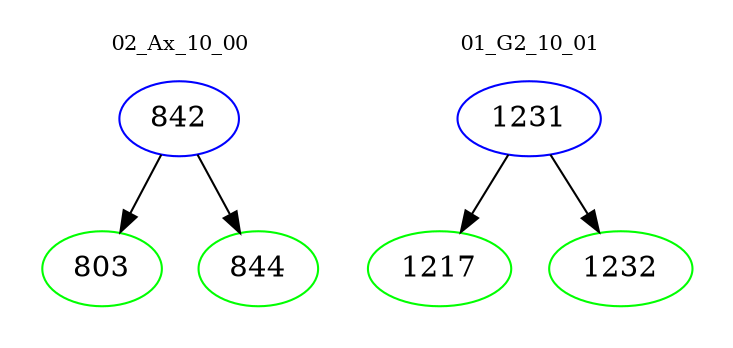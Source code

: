digraph{
subgraph cluster_0 {
color = white
label = "02_Ax_10_00";
fontsize=10;
T0_842 [label="842", color="blue"]
T0_842 -> T0_803 [color="black"]
T0_803 [label="803", color="green"]
T0_842 -> T0_844 [color="black"]
T0_844 [label="844", color="green"]
}
subgraph cluster_1 {
color = white
label = "01_G2_10_01";
fontsize=10;
T1_1231 [label="1231", color="blue"]
T1_1231 -> T1_1217 [color="black"]
T1_1217 [label="1217", color="green"]
T1_1231 -> T1_1232 [color="black"]
T1_1232 [label="1232", color="green"]
}
}
